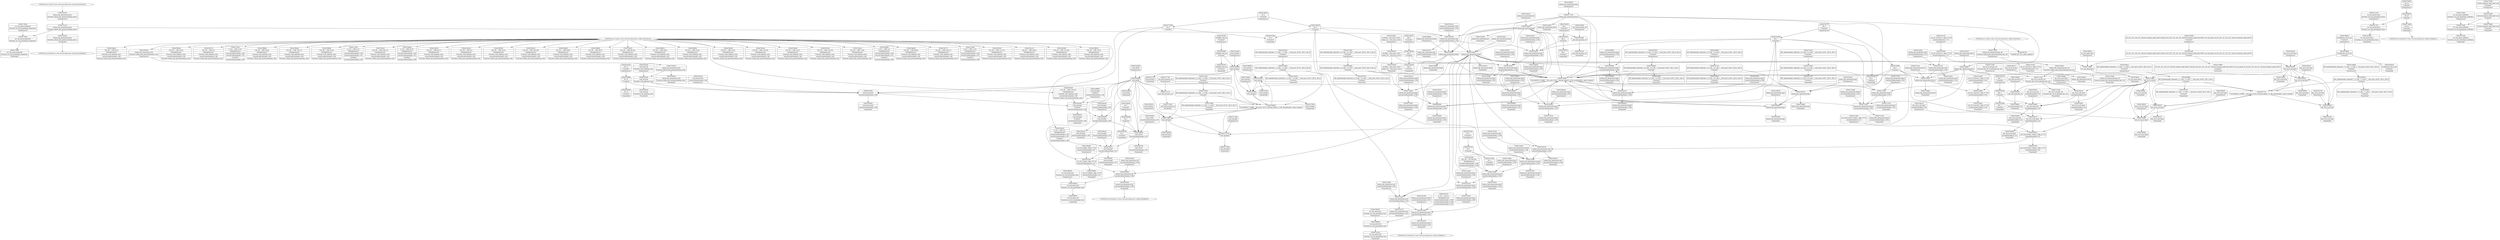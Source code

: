 digraph {
	CE0x478f5c0 [shape=record,shape=Mrecord,label="{CE0x478f5c0|key_ref_to_ptr:tmp1|*SummSource*}"]
	CE0x47847d0 [shape=record,shape=Mrecord,label="{CE0x47847d0|VOIDTB_TE:_CE2:_elem_0:default:}"]
	CE0x476af90 [shape=record,shape=Mrecord,label="{CE0x476af90|selinux_key_permission:tmp9|security/selinux/hooks.c,5786|*SummSource*}"]
	CE0x478ead0 [shape=record,shape=Mrecord,label="{CE0x478ead0|4:_i32,_:_CRE_20,24_|*MultipleSource*|security/selinux/hooks.c,196|security/selinux/hooks.c,197|*LoadInst*|security/selinux/hooks.c,196}"]
	CE0x47841e0 [shape=record,shape=Mrecord,label="{CE0x47841e0|key_ref_to_ptr:tmp5|include/linux/key.h,116|*SummSource*}"]
	CE0x4755f00 [shape=record,shape=Mrecord,label="{CE0x4755f00|selinux_key_permission:security|security/selinux/hooks.c,5789}"]
	CE0x478a2f0 [shape=record,shape=Mrecord,label="{CE0x478a2f0|128:_i8*,_:_CRE_64,72_|*MultipleSource*|Function::cred_sid&Arg::cred::|security/selinux/hooks.c,196|Function::selinux_key_permission&Arg::cred::}"]
	CE0x477b180 [shape=record,shape=Mrecord,label="{CE0x477b180|_ret_i32_%retval.0,_!dbg_!27728|security/selinux/avc.c,775|*SummSink*}"]
	CE0x479a150 [shape=record,shape=Mrecord,label="{CE0x479a150|selinux_key_permission:call1|security/selinux/hooks.c,5788}"]
	CE0x47688a0 [shape=record,shape=Mrecord,label="{CE0x47688a0|i64*_getelementptr_inbounds_(_6_x_i64_,_6_x_i64_*___llvm_gcov_ctr421,_i64_0,_i64_0)|*Constant*|*SummSource*}"]
	"CONST[source:0(mediator),value:2(dynamic)][purpose:{object}][SnkIdx:2]"
	"CONST[source:1(input),value:2(dynamic)][purpose:{operation}][SrcIdx:2]"
	CE0x4779ad0 [shape=record,shape=Mrecord,label="{CE0x4779ad0|avc_has_perm:auditdata|Function::avc_has_perm&Arg::auditdata::}"]
	CE0x475c7e0 [shape=record,shape=Mrecord,label="{CE0x475c7e0|selinux_key_permission:tmp3|security/selinux/hooks.c,5783}"]
	CE0x5c698e0 [shape=record,shape=Mrecord,label="{CE0x5c698e0|selinux_key_permission:tmp4|security/selinux/hooks.c,5783|*SummSink*}"]
	CE0x47a2730 [shape=record,shape=Mrecord,label="{CE0x47a2730|selinux_key_permission:call3|security/selinux/hooks.c,5791}"]
	CE0x475bea0 [shape=record,shape=Mrecord,label="{CE0x475bea0|selinux_key_permission:bb}"]
	CE0x47613a0 [shape=record,shape=Mrecord,label="{CE0x47613a0|i32_5|*Constant*|*SummSource*}"]
	CE0x47914d0 [shape=record,shape=Mrecord,label="{CE0x47914d0|i64_-2|*Constant*|*SummSink*}"]
	CE0x475b950 [shape=record,shape=Mrecord,label="{CE0x475b950|selinux_key_permission:tmp2|security/selinux/hooks.c,5783|*SummSink*}"]
	CE0x479f920 [shape=record,shape=Mrecord,label="{CE0x479f920|avc_has_perm:entry|*SummSource*}"]
	CE0x4780420 [shape=record,shape=Mrecord,label="{CE0x4780420|_ret_%struct.key*_%tmp5,_!dbg_!27715|include/linux/key.h,116}"]
	CE0x476a1d0 [shape=record,shape=Mrecord,label="{CE0x476a1d0|128:_i8*,_:_CRE_0,4_|*MultipleSource*|Function::cred_sid&Arg::cred::|security/selinux/hooks.c,196|Function::selinux_key_permission&Arg::cred::}"]
	CE0x47a3ba0 [shape=record,shape=Mrecord,label="{CE0x47a3ba0|_ret_i32_%retval.0,_!dbg_!27729|security/selinux/hooks.c,5792|*SummSink*}"]
	CE0x475c370 [shape=record,shape=Mrecord,label="{CE0x475c370|cred_sid:entry|*SummSink*}"]
	CE0x477c340 [shape=record,shape=Mrecord,label="{CE0x477c340|key_ref_to_ptr:key_ref|Function::key_ref_to_ptr&Arg::key_ref::}"]
	CE0x47a2410 [shape=record,shape=Mrecord,label="{CE0x47a2410|0:_i32,_:_CR_0,4_|*MultipleSource*|security/selinux/hooks.c,5789|security/selinux/hooks.c,5789|security/selinux/hooks.c,5791}"]
	CE0x4769f80 [shape=record,shape=Mrecord,label="{CE0x4769f80|i32_22|*Constant*}"]
	CE0x4788ca0 [shape=record,shape=Mrecord,label="{CE0x4788ca0|avc_has_perm:ssid|Function::avc_has_perm&Arg::ssid::}"]
	CE0x4789580 [shape=record,shape=Mrecord,label="{CE0x4789580|128:_i8*,_:_CRE_28,32_|*MultipleSource*|Function::cred_sid&Arg::cred::|security/selinux/hooks.c,196|Function::selinux_key_permission&Arg::cred::}"]
	CE0x475ba00 [shape=record,shape=Mrecord,label="{CE0x475ba00|i64_0|*Constant*|*SummSink*}"]
	CE0x47695a0 [shape=record,shape=Mrecord,label="{CE0x47695a0|key_ref_to_ptr:entry|*SummSource*}"]
	CE0x4756f70 [shape=record,shape=Mrecord,label="{CE0x4756f70|i64_2|*Constant*|*SummSink*}"]
	CE0x478cb10 [shape=record,shape=Mrecord,label="{CE0x478cb10|128:_i8*,_:_CRE_160,168_|*MultipleSource*|Function::cred_sid&Arg::cred::|security/selinux/hooks.c,196|Function::selinux_key_permission&Arg::cred::}"]
	CE0x47a4890 [shape=record,shape=Mrecord,label="{CE0x47a4890|i64*_getelementptr_inbounds_(_2_x_i64_,_2_x_i64_*___llvm_gcov_ctr422,_i64_0,_i64_0)|*Constant*|*SummSource*}"]
	CE0x4772820 [shape=record,shape=Mrecord,label="{CE0x4772820|selinux_key_permission:tmp14|security/selinux/hooks.c,5792}"]
	CE0x47a4360 [shape=record,shape=Mrecord,label="{CE0x47a4360|cred_sid:bb|*SummSource*}"]
	CE0x47610b0 [shape=record,shape=Mrecord,label="{CE0x47610b0|i64_1|*Constant*|*SummSink*}"]
	CE0x478a860 [shape=record,shape=Mrecord,label="{CE0x478a860|128:_i8*,_:_CRE_88,89_|*MultipleSource*|Function::cred_sid&Arg::cred::|security/selinux/hooks.c,196|Function::selinux_key_permission&Arg::cred::}"]
	CE0x4791350 [shape=record,shape=Mrecord,label="{CE0x4791350|i64_-2|*Constant*|*SummSource*}"]
	CE0x47671f0 [shape=record,shape=Mrecord,label="{CE0x47671f0|i64*_getelementptr_inbounds_(_6_x_i64_,_6_x_i64_*___llvm_gcov_ctr421,_i64_0,_i64_0)|*Constant*}"]
	CE0x4789d80 [shape=record,shape=Mrecord,label="{CE0x4789d80|128:_i8*,_:_CRE_48,52_|*MultipleSource*|Function::cred_sid&Arg::cred::|security/selinux/hooks.c,196|Function::selinux_key_permission&Arg::cred::}"]
	CE0x4783450 [shape=record,shape=Mrecord,label="{CE0x4783450|selinux_key_permission:call|security/selinux/hooks.c,5786|*SummSink*}"]
	CE0x4791710 [shape=record,shape=Mrecord,label="{CE0x4791710|COLLAPSED:_GCMRE___llvm_gcov_ctr422_internal_global_2_x_i64_zeroinitializer:_elem_0:default:}"]
	"CONST[source:0(mediator),value:0(static)][purpose:{operation}][SnkIdx:3]"
	CE0x4783c80 [shape=record,shape=Mrecord,label="{CE0x4783c80|key_ref_to_ptr:and|include/linux/key.h,116|*SummSink*}"]
	CE0x475b270 [shape=record,shape=Mrecord,label="{CE0x475b270|selinux_key_permission:if.end|*SummSink*}"]
	CE0x475e350 [shape=record,shape=Mrecord,label="{CE0x475e350|i64_2|*Constant*|*SummSource*}"]
	CE0x4763940 [shape=record,shape=Mrecord,label="{CE0x4763940|selinux_key_permission:call|security/selinux/hooks.c,5786}"]
	CE0x4790130 [shape=record,shape=Mrecord,label="{CE0x4790130|key_ref_to_ptr:tmp2|*SummSink*}"]
	"CONST[source:0(mediator),value:2(dynamic)][purpose:{object}][SnkIdx:1]"
	CE0x4790620 [shape=record,shape=Mrecord,label="{CE0x4790620|key_ref_to_ptr:tmp3|*SummSource*}"]
	CE0x476a9d0 [shape=record,shape=Mrecord,label="{CE0x476a9d0|cred_sid:tmp5|security/selinux/hooks.c,196}"]
	CE0x5e10e00 [shape=record,shape=Mrecord,label="{CE0x5e10e00|selinux_key_permission:tmp7|security/selinux/hooks.c,5784|*SummSink*}"]
	CE0x475d010 [shape=record,shape=Mrecord,label="{CE0x475d010|i32_0|*Constant*|*SummSource*}"]
	CE0x475c6a0 [shape=record,shape=Mrecord,label="{CE0x475c6a0|GLOBAL:__llvm_gcov_ctr421|Global_var:__llvm_gcov_ctr421|*SummSource*}"]
	CE0x4760020 [shape=record,shape=Mrecord,label="{CE0x4760020|cred_sid:tmp2|*SummSource*}"]
	CE0x478aa30 [shape=record,shape=Mrecord,label="{CE0x478aa30|128:_i8*,_:_CRE_96,104_|*MultipleSource*|Function::cred_sid&Arg::cred::|security/selinux/hooks.c,196|Function::selinux_key_permission&Arg::cred::}"]
	CE0x475eb30 [shape=record,shape=Mrecord,label="{CE0x475eb30|key_ref_to_ptr:entry|*SummSink*}"]
	CE0x4788ed0 [shape=record,shape=Mrecord,label="{CE0x4788ed0|avc_has_perm:ssid|Function::avc_has_perm&Arg::ssid::|*SummSource*}"]
	CE0x476edc0 [shape=record,shape=Mrecord,label="{CE0x476edc0|selinux_key_permission:tmp5|security/selinux/hooks.c,5783|*SummSource*}"]
	CE0x4777150 [shape=record,shape=Mrecord,label="{CE0x4777150|selinux_key_permission:entry}"]
	CE0x476a240 [shape=record,shape=Mrecord,label="{CE0x476a240|cred_sid:security|security/selinux/hooks.c,196}"]
	CE0x4789810 [shape=record,shape=Mrecord,label="{CE0x4789810|128:_i8*,_:_CRE_36,40_|*MultipleSource*|Function::cred_sid&Arg::cred::|security/selinux/hooks.c,196|Function::selinux_key_permission&Arg::cred::}"]
	CE0x4779160 [shape=record,shape=Mrecord,label="{CE0x4779160|avc_has_perm:requested|Function::avc_has_perm&Arg::requested::}"]
	CE0x47a39d0 [shape=record,shape=Mrecord,label="{CE0x47a39d0|_ret_i32_%retval.0,_!dbg_!27729|security/selinux/hooks.c,5792}"]
	CE0x4780660 [shape=record,shape=Mrecord,label="{CE0x4780660|selinux_key_permission:tmp9|security/selinux/hooks.c,5786}"]
	CE0x4789f50 [shape=record,shape=Mrecord,label="{CE0x4789f50|128:_i8*,_:_CRE_52,56_|*MultipleSource*|Function::cred_sid&Arg::cred::|security/selinux/hooks.c,196|Function::selinux_key_permission&Arg::cred::}"]
	CE0x477b9b0 [shape=record,shape=Mrecord,label="{CE0x477b9b0|selinux_key_permission:retval.0|*SummSink*}"]
	CE0x63ac070 [shape=record,shape=Mrecord,label="{CE0x63ac070|selinux_key_permission:tmp8|security/selinux/hooks.c,5786}"]
	CE0x478c3d0 [shape=record,shape=Mrecord,label="{CE0x478c3d0|128:_i8*,_:_CRE_128,136_|*MultipleSource*|Function::cred_sid&Arg::cred::|security/selinux/hooks.c,196|Function::selinux_key_permission&Arg::cred::}"]
	CE0x47907d0 [shape=record,shape=Mrecord,label="{CE0x47907d0|_call_void_mcount()_#3}"]
	CE0x47a3770 [shape=record,shape=Mrecord,label="{CE0x47a3770|i64*_getelementptr_inbounds_(_6_x_i64_,_6_x_i64_*___llvm_gcov_ctr421,_i64_0,_i64_5)|*Constant*|*SummSink*}"]
	CE0x4783350 [shape=record,shape=Mrecord,label="{CE0x4783350|cred_sid:tmp}"]
	CE0x478f550 [shape=record,shape=Mrecord,label="{CE0x478f550|key_ref_to_ptr:tmp1}"]
	CE0x476b090 [shape=record,shape=Mrecord,label="{CE0x476b090|selinux_key_permission:tmp9|security/selinux/hooks.c,5786|*SummSink*}"]
	CE0x478ceb0 [shape=record,shape=Mrecord,label="{CE0x478ceb0|cred_sid:tmp4|*LoadInst*|security/selinux/hooks.c,196}"]
	CE0x475b5e0 [shape=record,shape=Mrecord,label="{CE0x475b5e0|selinux_key_permission:perm|Function::selinux_key_permission&Arg::perm::|*SummSink*}"]
	CE0x475ffb0 [shape=record,shape=Mrecord,label="{CE0x475ffb0|cred_sid:tmp2}"]
	CE0x476a400 [shape=record,shape=Mrecord,label="{CE0x476a400|cred_sid:security|security/selinux/hooks.c,196|*SummSink*}"]
	CE0x4760ea0 [shape=record,shape=Mrecord,label="{CE0x4760ea0|selinux_key_permission:tmp1}"]
	CE0x47722e0 [shape=record,shape=Mrecord,label="{CE0x47722e0|selinux_key_permission:tmp13|security/selinux/hooks.c,5792}"]
	CE0x4783f20 [shape=record,shape=Mrecord,label="{CE0x4783f20|key_ref_to_ptr:and|include/linux/key.h,116|*SummSource*}"]
	CE0x476ad00 [shape=record,shape=Mrecord,label="{CE0x476ad00|128:_i8*,_:_CRE_16,20_|*MultipleSource*|Function::cred_sid&Arg::cred::|security/selinux/hooks.c,196|Function::selinux_key_permission&Arg::cred::}"]
	CE0x478ec70 [shape=record,shape=Mrecord,label="{CE0x478ec70|cred_sid:tmp6|security/selinux/hooks.c,197}"]
	CE0x477d9f0 [shape=record,shape=Mrecord,label="{CE0x477d9f0|selinux_key_permission:key_ref|Function::selinux_key_permission&Arg::key_ref::|*SummSource*}"]
	CE0x66d59e0 [shape=record,shape=Mrecord,label="{CE0x66d59e0|selinux_key_permission:tmp7|security/selinux/hooks.c,5784}"]
	CE0x4764cc0 [shape=record,shape=Mrecord,label="{CE0x4764cc0|selinux_key_permission:tmp2|security/selinux/hooks.c,5783|*SummSource*}"]
	CE0x4760710 [shape=record,shape=Mrecord,label="{CE0x4760710|i64*_getelementptr_inbounds_(_6_x_i64_,_6_x_i64_*___llvm_gcov_ctr421,_i64_0,_i64_3)|*Constant*|*SummSink*}"]
	CE0x4796bc0 [shape=record,shape=Mrecord,label="{CE0x4796bc0|cred_sid:cred|Function::cred_sid&Arg::cred::|*SummSink*}"]
	CE0x47a44e0 [shape=record,shape=Mrecord,label="{CE0x47a44e0|cred_sid:bb|*SummSink*}"]
	CE0x4798ef0 [shape=record,shape=Mrecord,label="{CE0x4798ef0|_ret_i32_%tmp6,_!dbg_!27716|security/selinux/hooks.c,197|*SummSource*}"]
	CE0x4789030 [shape=record,shape=Mrecord,label="{CE0x4789030|avc_has_perm:tsid|Function::avc_has_perm&Arg::tsid::}"]
	CE0x475d7a0 [shape=record,shape=Mrecord,label="{CE0x475d7a0|selinux_key_permission:return|*SummSource*}"]
	CE0x478efb0 [shape=record,shape=Mrecord,label="{CE0x478efb0|cred_sid:tmp6|security/selinux/hooks.c,197|*SummSink*}"]
	CE0x478c5a0 [shape=record,shape=Mrecord,label="{CE0x478c5a0|128:_i8*,_:_CRE_136,144_|*MultipleSource*|Function::cred_sid&Arg::cred::|security/selinux/hooks.c,196|Function::selinux_key_permission&Arg::cred::}"]
	CE0x4769be0 [shape=record,shape=Mrecord,label="{CE0x4769be0|selinux_key_permission:if.then|*SummSource*}"]
	CE0x4791780 [shape=record,shape=Mrecord,label="{CE0x4791780|key_ref_to_ptr:tmp|*SummSource*}"]
	CE0x4770610 [shape=record,shape=Mrecord,label="{CE0x4770610|i64*_getelementptr_inbounds_(_2_x_i64_,_2_x_i64_*___llvm_gcov_ctr131,_i64_0,_i64_1)|*Constant*}"]
	CE0x5b363a0 [shape=record,shape=Mrecord,label="{CE0x5b363a0|selinux_key_permission:tmp8|security/selinux/hooks.c,5786|*SummSink*}"]
	CE0x4769dc0 [shape=record,shape=Mrecord,label="{CE0x4769dc0|selinux_key_permission:tmp4|security/selinux/hooks.c,5783}"]
	CE0x47a2590 [shape=record,shape=Mrecord,label="{CE0x47a2590|selinux_key_permission:tmp12|security/selinux/hooks.c,5791|*SummSource*}"]
	CE0x4797dc0 [shape=record,shape=Mrecord,label="{CE0x4797dc0|_ret_i32_%tmp6,_!dbg_!27716|security/selinux/hooks.c,197}"]
	CE0x477b7a0 [shape=record,shape=Mrecord,label="{CE0x477b7a0|selinux_key_permission:retval.0|*SummSource*}"]
	CE0x478d080 [shape=record,shape=Mrecord,label="{CE0x478d080|cred_sid:tmp4|*LoadInst*|security/selinux/hooks.c,196|*SummSource*}"]
	CE0x4756930 [shape=record,shape=Mrecord,label="{CE0x4756930|selinux_key_permission:tmp1|*SummSource*}"]
	CE0x478f280 [shape=record,shape=Mrecord,label="{CE0x478f280|key_ref_to_ptr:bb|*SummSink*}"]
	CE0x475b1c0 [shape=record,shape=Mrecord,label="{CE0x475b1c0|selinux_key_permission:cmp|security/selinux/hooks.c,5783|*SummSource*}"]
	CE0x476a330 [shape=record,shape=Mrecord,label="{CE0x476a330|cred_sid:security|security/selinux/hooks.c,196|*SummSource*}"]
	CE0x476ae60 [shape=record,shape=Mrecord,label="{CE0x476ae60|128:_i8*,_:_CRE_20,24_|*MultipleSource*|Function::cred_sid&Arg::cred::|security/selinux/hooks.c,196|Function::selinux_key_permission&Arg::cred::}"]
	CE0x477e830 [shape=record,shape=Mrecord,label="{CE0x477e830|i16_43|*Constant*|*SummSource*}"]
	CE0x4795950 [shape=record,shape=Mrecord,label="{CE0x4795950|selinux_key_permission:cred|Function::selinux_key_permission&Arg::cred::|*SummSource*}"]
	CE0x47565c0 [shape=record,shape=Mrecord,label="{CE0x47565c0|selinux_key_permission:if.end|*SummSource*}"]
	CE0x4765b10 [shape=record,shape=Mrecord,label="{CE0x4765b10|selinux_key_permission:tmp6|security/selinux/hooks.c,5784|*SummSource*}"]
	CE0x4755f70 [shape=record,shape=Mrecord,label="{CE0x4755f70|selinux_key_permission:security|security/selinux/hooks.c,5789|*SummSink*}"]
	CE0x47a1e50 [shape=record,shape=Mrecord,label="{CE0x47a1e50|selinux_key_permission:sid2|security/selinux/hooks.c,5791}"]
	CE0x47793b0 [shape=record,shape=Mrecord,label="{CE0x47793b0|avc_has_perm:requested|Function::avc_has_perm&Arg::requested::|*SummSink*}"]
	CE0x47611e0 [shape=record,shape=Mrecord,label="{CE0x47611e0|i32_5|*Constant*}"]
	CE0x4771900 [shape=record,shape=Mrecord,label="{CE0x4771900|i32_0|*Constant*}"]
	CE0x475f460 [shape=record,shape=Mrecord,label="{CE0x475f460|cred_sid:tmp1}"]
	CE0x475d0c0 [shape=record,shape=Mrecord,label="{CE0x475d0c0|selinux_key_permission:return|*SummSink*}"]
	CE0x47639b0 [shape=record,shape=Mrecord,label="{CE0x47639b0|GLOBAL:cred_sid|*Constant*}"]
	CE0x47723c0 [shape=record,shape=Mrecord,label="{CE0x47723c0|selinux_key_permission:tmp13|security/selinux/hooks.c,5792|*SummSink*}"]
	CE0x4791030 [shape=record,shape=Mrecord,label="{CE0x4791030|i64_-2|*Constant*}"]
	CE0x4771840 [shape=record,shape=Mrecord,label="{CE0x4771840|_call_void_mcount()_#3|*SummSink*}"]
	CE0x47916a0 [shape=record,shape=Mrecord,label="{CE0x47916a0|key_ref_to_ptr:tmp}"]
	CE0x47561d0 [shape=record,shape=Mrecord,label="{CE0x47561d0|selinux_key_permission:cmp|security/selinux/hooks.c,5783}"]
	CE0x478c200 [shape=record,shape=Mrecord,label="{CE0x478c200|128:_i8*,_:_CRE_120,128_|*MultipleSource*|Function::cred_sid&Arg::cred::|security/selinux/hooks.c,196|Function::selinux_key_permission&Arg::cred::}"]
	CE0x4778b60 [shape=record,shape=Mrecord,label="{CE0x4778b60|selinux_key_permission:tmp10|security/selinux/hooks.c,5789|*SummSource*}"]
	CE0x4794740 [shape=record,shape=Mrecord,label="{CE0x4794740|GLOBAL:cred_sid|*Constant*|*SummSink*}"]
	CE0x47a17d0 [shape=record,shape=Mrecord,label="{CE0x47a17d0|avc_has_perm:tclass|Function::avc_has_perm&Arg::tclass::|*SummSource*}"]
	CE0x475ddd0 [shape=record,shape=Mrecord,label="{CE0x475ddd0|selinux_key_permission:return}"]
	CE0x478a4c0 [shape=record,shape=Mrecord,label="{CE0x478a4c0|128:_i8*,_:_CRE_72,80_|*MultipleSource*|Function::cred_sid&Arg::cred::|security/selinux/hooks.c,196|Function::selinux_key_permission&Arg::cred::}"]
	CE0x478fcc0 [shape=record,shape=Mrecord,label="{CE0x478fcc0|i64*_getelementptr_inbounds_(_2_x_i64_,_2_x_i64_*___llvm_gcov_ctr422,_i64_0,_i64_1)|*Constant*|*SummSink*}"]
	CE0x4772350 [shape=record,shape=Mrecord,label="{CE0x4772350|selinux_key_permission:tmp13|security/selinux/hooks.c,5792|*SummSource*}"]
	CE0x4756d60 [shape=record,shape=Mrecord,label="{CE0x4756d60|selinux_key_permission:tmp|*SummSink*}"]
	CE0x4790e80 [shape=record,shape=Mrecord,label="{CE0x4790e80|key_ref_to_ptr:tmp4|include/linux/key.h,116|*SummSource*}"]
	CE0x4763bc0 [shape=record,shape=Mrecord,label="{CE0x4763bc0|i64*_getelementptr_inbounds_(_6_x_i64_,_6_x_i64_*___llvm_gcov_ctr421,_i64_0,_i64_0)|*Constant*|*SummSink*}"]
	CE0x47a1f80 [shape=record,shape=Mrecord,label="{CE0x47a1f80|selinux_key_permission:sid2|security/selinux/hooks.c,5791|*SummSource*}"]
	CE0x47a2c90 [shape=record,shape=Mrecord,label="{CE0x47a2c90|selinux_key_permission:call3|security/selinux/hooks.c,5791|*SummSource*}"]
	CE0x4769e30 [shape=record,shape=Mrecord,label="{CE0x4769e30|selinux_key_permission:tmp4|security/selinux/hooks.c,5783|*SummSource*}"]
	CE0x475d850 [shape=record,shape=Mrecord,label="{CE0x475d850|_call_void_mcount()_#3}"]
	CE0x4783940 [shape=record,shape=Mrecord,label="{CE0x4783940|200:_i8*,_:_CR_200,208_|*MultipleSource*|security/selinux/hooks.c,5788|security/selinux/hooks.c,5789}"]
	CE0x47906c0 [shape=record,shape=Mrecord,label="{CE0x47906c0|key_ref_to_ptr:tmp3|*SummSink*}"]
	CE0x478b040 [shape=record,shape=Mrecord,label="{CE0x478b040|COLLAPSED:_GCMRE___llvm_gcov_ctr131_internal_global_2_x_i64_zeroinitializer:_elem_0:default:}"]
	CE0x475c9e0 [shape=record,shape=Mrecord,label="{CE0x475c9e0|selinux_key_permission:if.end}"]
	CE0x4778d60 [shape=record,shape=Mrecord,label="{CE0x4778d60|i32_(i32,_i32,_i16,_i32,_%struct.common_audit_data*)*_bitcast_(i32_(i32,_i32,_i16,_i32,_%struct.common_audit_data.495*)*_avc_has_perm_to_i32_(i32,_i32,_i16,_i32,_%struct.common_audit_data*)*)|*Constant*|*SummSink*}"]
	CE0x478d9b0 [shape=record,shape=Mrecord,label="{CE0x478d9b0|4:_i32,_:_CRE_0,4_|*MultipleSource*|security/selinux/hooks.c,196|security/selinux/hooks.c,197|*LoadInst*|security/selinux/hooks.c,196}"]
	CE0x4799050 [shape=record,shape=Mrecord,label="{CE0x4799050|_ret_i32_%tmp6,_!dbg_!27716|security/selinux/hooks.c,197|*SummSink*}"]
	CE0x478ee10 [shape=record,shape=Mrecord,label="{CE0x478ee10|cred_sid:tmp6|security/selinux/hooks.c,197|*SummSource*}"]
	CE0x47a2480 [shape=record,shape=Mrecord,label="{CE0x47a2480|selinux_key_permission:tmp12|security/selinux/hooks.c,5791}"]
	CE0x476bb10 [shape=record,shape=Mrecord,label="{CE0x476bb10|GLOBAL:__llvm_gcov_ctr421|Global_var:__llvm_gcov_ctr421}"]
	CE0x475fae0 [shape=record,shape=Mrecord,label="{CE0x475fae0|i64*_getelementptr_inbounds_(_2_x_i64_,_2_x_i64_*___llvm_gcov_ctr131,_i64_0,_i64_1)|*Constant*|*SummSource*}"]
	CE0x478a690 [shape=record,shape=Mrecord,label="{CE0x478a690|128:_i8*,_:_CRE_80,88_|*MultipleSource*|Function::cred_sid&Arg::cred::|security/selinux/hooks.c,196|Function::selinux_key_permission&Arg::cred::}"]
	CE0x4790f20 [shape=record,shape=Mrecord,label="{CE0x4790f20|key_ref_to_ptr:tmp4|include/linux/key.h,116|*SummSink*}"]
	CE0x47a40d0 [shape=record,shape=Mrecord,label="{CE0x47a40d0|cred_sid:bb}"]
	CE0x478ddc0 [shape=record,shape=Mrecord,label="{CE0x478ddc0|cred_sid:sid|security/selinux/hooks.c,197}"]
	CE0x4790050 [shape=record,shape=Mrecord,label="{CE0x4790050|key_ref_to_ptr:tmp2}"]
	CE0x47a1a80 [shape=record,shape=Mrecord,label="{CE0x47a1a80|selinux_key_permission:tmp11|security/selinux/hooks.c,5789|*SummSource*}"]
	CE0x4788f70 [shape=record,shape=Mrecord,label="{CE0x4788f70|avc_has_perm:ssid|Function::avc_has_perm&Arg::ssid::|*SummSink*}"]
	CE0x478da20 [shape=record,shape=Mrecord,label="{CE0x478da20|4:_i32,_:_CRE_4,8_|*MultipleSource*|security/selinux/hooks.c,196|security/selinux/hooks.c,197|*LoadInst*|security/selinux/hooks.c,196}"]
	CE0x47567d0 [shape=record,shape=Mrecord,label="{CE0x47567d0|selinux_key_permission:cred|Function::selinux_key_permission&Arg::cred::}"]
	CE0x478c770 [shape=record,shape=Mrecord,label="{CE0x478c770|128:_i8*,_:_CRE_144,152_|*MultipleSource*|Function::cred_sid&Arg::cred::|security/selinux/hooks.c,196|Function::selinux_key_permission&Arg::cred::}"]
	CE0x475ebc0 [shape=record,shape=Mrecord,label="{CE0x475ebc0|selinux_key_permission:key_ref|Function::selinux_key_permission&Arg::key_ref::}"]
	CE0x475d4e0 [shape=record,shape=Mrecord,label="{CE0x475d4e0|cred_sid:entry|*SummSource*}"]
	CE0x47959c0 [shape=record,shape=Mrecord,label="{CE0x47959c0|selinux_key_permission:cred|Function::selinux_key_permission&Arg::cred::|*SummSink*}"]
	CE0x475a820 [shape=record,shape=Mrecord,label="{CE0x475a820|i64_1|*Constant*}"]
	CE0x47891f0 [shape=record,shape=Mrecord,label="{CE0x47891f0|i16_43|*Constant*}"]
	CE0x479fc00 [shape=record,shape=Mrecord,label="{CE0x479fc00|avc_has_perm:entry|*SummSink*}"]
	CE0x475b530 [shape=record,shape=Mrecord,label="{CE0x475b530|selinux_key_permission:tmp2|security/selinux/hooks.c,5783}"]
	CE0x4771440 [shape=record,shape=Mrecord,label="{CE0x4771440|cred_sid:tmp3|*SummSource*}"]
	CE0x4775b70 [shape=record,shape=Mrecord,label="{CE0x4775b70|selinux_key_permission:tmp5|security/selinux/hooks.c,5783|*SummSink*}"]
	CE0x47a1540 [shape=record,shape=Mrecord,label="{CE0x47a1540|avc_has_perm:tsid|Function::avc_has_perm&Arg::tsid::|*SummSink*}"]
	CE0x4756450 [shape=record,shape=Mrecord,label="{CE0x4756450|selinux_key_permission:tmp3|security/selinux/hooks.c,5783|*SummSource*}"]
	CE0x4767f30 [shape=record,shape=Mrecord,label="{CE0x4767f30|_ret_%struct.key*_%tmp5,_!dbg_!27715|include/linux/key.h,116|*SummSink*}"]
	CE0x47762b0 [shape=record,shape=Mrecord,label="{CE0x47762b0|selinux_key_permission:tmp6|security/selinux/hooks.c,5784}"]
	CE0x477da60 [shape=record,shape=Mrecord,label="{CE0x477da60|selinux_key_permission:key_ref|Function::selinux_key_permission&Arg::key_ref::|*SummSink*}"]
	CE0x47563e0 [shape=record,shape=Mrecord,label="{CE0x47563e0|GLOBAL:__llvm_gcov_ctr421|Global_var:__llvm_gcov_ctr421|*SummSink*}"]
	CE0x47a2ef0 [shape=record,shape=Mrecord,label="{CE0x47a2ef0|i32_(i32,_i32,_i16,_i32,_%struct.common_audit_data*)*_bitcast_(i32_(i32,_i32,_i16,_i32,_%struct.common_audit_data.495*)*_avc_has_perm_to_i32_(i32,_i32,_i16,_i32,_%struct.common_audit_data*)*)|*Constant*}"]
	CE0x477e960 [shape=record,shape=Mrecord,label="{CE0x477e960|i16_43|*Constant*|*SummSink*}"]
	CE0x475b7f0 [shape=record,shape=Mrecord,label="{CE0x475b7f0|selinux_key_permission:perm|Function::selinux_key_permission&Arg::perm::|*SummSource*}"]
	CE0x475b740 [shape=record,shape=Mrecord,label="{CE0x475b740|selinux_key_permission:bb|*SummSource*}"]
	CE0x4767360 [shape=record,shape=Mrecord,label="{CE0x4767360|i64*_getelementptr_inbounds_(_6_x_i64_,_6_x_i64_*___llvm_gcov_ctr421,_i64_0,_i64_3)|*Constant*|*SummSource*}"]
	CE0x479b450 [shape=record,shape=Mrecord,label="{CE0x479b450|GLOBAL:key_ref_to_ptr|*Constant*|*SummSource*}"]
	CE0x477b360 [shape=record,shape=Mrecord,label="{CE0x477b360|i64*_getelementptr_inbounds_(_6_x_i64_,_6_x_i64_*___llvm_gcov_ctr421,_i64_0,_i64_5)|*Constant*}"]
	CE0x4779240 [shape=record,shape=Mrecord,label="{CE0x4779240|avc_has_perm:requested|Function::avc_has_perm&Arg::requested::|*SummSource*}"]
	CE0x475f3f0 [shape=record,shape=Mrecord,label="{CE0x475f3f0|i64_1|*Constant*}"]
	CE0x476a160 [shape=record,shape=Mrecord,label="{CE0x476a160|i32_22|*Constant*|*SummSource*}"]
	CE0x475f2c0 [shape=record,shape=Mrecord,label="{CE0x475f2c0|cred_sid:tmp|*SummSink*}"]
	CE0x4778ee0 [shape=record,shape=Mrecord,label="{CE0x4778ee0|avc_has_perm:entry}"]
	CE0x47a2170 [shape=record,shape=Mrecord,label="{CE0x47a2170|selinux_key_permission:sid2|security/selinux/hooks.c,5791|*SummSink*}"]
	CE0x477af40 [shape=record,shape=Mrecord,label="{CE0x477af40|avc_has_perm:auditdata|Function::avc_has_perm&Arg::auditdata::|*SummSource*}"]
	CE0x478e260 [shape=record,shape=Mrecord,label="{CE0x478e260|cred_sid:tmp5|security/selinux/hooks.c,196|*SummSource*}"]
	CE0x4789180 [shape=record,shape=Mrecord,label="{CE0x4789180|avc_has_perm:tsid|Function::avc_has_perm&Arg::tsid::|*SummSource*}"]
	CE0x47a3d60 [shape=record,shape=Mrecord,label="{CE0x47a3d60|i64*_getelementptr_inbounds_(_2_x_i64_,_2_x_i64_*___llvm_gcov_ctr131,_i64_0,_i64_0)|*Constant*}"]
	CE0x4791ae0 [shape=record,shape=Mrecord,label="{CE0x4791ae0|key_ref_to_ptr:tmp|*SummSink*}"]
	CE0x63ac000 [shape=record,shape=Mrecord,label="{CE0x63ac000|selinux_key_permission:tmp8|security/selinux/hooks.c,5786|*SummSource*}"]
	CE0x4783e80 [shape=record,shape=Mrecord,label="{CE0x4783e80|key_ref_to_ptr:and|include/linux/key.h,116}"]
	CE0x475e400 [shape=record,shape=Mrecord,label="{CE0x475e400|selinux_key_permission:bb|*SummSink*}"]
	CE0x476af20 [shape=record,shape=Mrecord,label="{CE0x476af20|i64_2|*Constant*}"]
	CE0x4790a60 [shape=record,shape=Mrecord,label="{CE0x4790a60|_call_void_mcount()_#3|*SummSource*}"]
	"CONST[source:0(mediator),value:2(dynamic)][purpose:{subject}][SnkIdx:0]"
	CE0x4772a50 [shape=record,shape=Mrecord,label="{CE0x4772a50|selinux_key_permission:tmp14|security/selinux/hooks.c,5792|*SummSink*}"]
	CE0x477ee90 [shape=record,shape=Mrecord,label="{CE0x477ee90|4:_i32,_:_CRE_12,16_|*MultipleSource*|security/selinux/hooks.c,196|security/selinux/hooks.c,197|*LoadInst*|security/selinux/hooks.c,196}"]
	CE0x476eed0 [shape=record,shape=Mrecord,label="{CE0x476eed0|i64*_getelementptr_inbounds_(_6_x_i64_,_6_x_i64_*___llvm_gcov_ctr421,_i64_0,_i64_3)|*Constant*}"]
	CE0x4764b30 [shape=record,shape=Mrecord,label="{CE0x4764b30|GLOBAL:key_ref_to_ptr|*Constant*|*SummSink*}"]
	CE0x47712c0 [shape=record,shape=Mrecord,label="{CE0x47712c0|cred_sid:tmp3}"]
	CE0x4795a30 [shape=record,shape=Mrecord,label="{CE0x4795a30|cred_sid:cred|Function::cred_sid&Arg::cred::}"]
	"CONST[source:1(input),value:2(dynamic)][purpose:{subject}][SrcIdx:3]"
	CE0x4794890 [shape=record,shape=Mrecord,label="{CE0x4794890|cred_sid:entry}"]
	CE0x4790c10 [shape=record,shape=Mrecord,label="{CE0x4790c10|key_ref_to_ptr:tmp4|include/linux/key.h,116}"]
	CE0x475e090 [shape=record,shape=Mrecord,label="{CE0x475e090|COLLAPSED:_GCMRE___llvm_gcov_ctr421_internal_global_6_x_i64_zeroinitializer:_elem_0:default:}"]
	CE0x475b0b0 [shape=record,shape=Mrecord,label="{CE0x475b0b0|selinux_key_permission:tmp5|security/selinux/hooks.c,5783}"]
	CE0x4761000 [shape=record,shape=Mrecord,label="{CE0x4761000|i32_0|*Constant*|*SummSink*}"]
	CE0x475fbf0 [shape=record,shape=Mrecord,label="{CE0x475fbf0|i64*_getelementptr_inbounds_(_2_x_i64_,_2_x_i64_*___llvm_gcov_ctr131,_i64_0,_i64_1)|*Constant*|*SummSink*}"]
	CE0x4784170 [shape=record,shape=Mrecord,label="{CE0x4784170|key_ref_to_ptr:tmp5|include/linux/key.h,116}"]
	CE0x478c030 [shape=record,shape=Mrecord,label="{CE0x478c030|128:_i8*,_:_CRE_112,120_|*MultipleSource*|Function::cred_sid&Arg::cred::|security/selinux/hooks.c,196|Function::selinux_key_permission&Arg::cred::}"]
	CE0x478a120 [shape=record,shape=Mrecord,label="{CE0x478a120|128:_i8*,_:_CRE_56,64_|*MultipleSource*|Function::cred_sid&Arg::cred::|security/selinux/hooks.c,196|Function::selinux_key_permission&Arg::cred::}"]
	CE0x4778a90 [shape=record,shape=Mrecord,label="{CE0x4778a90|selinux_key_permission:tmp10|security/selinux/hooks.c,5789}"]
	CE0x475e1f0 [shape=record,shape=Mrecord,label="{CE0x475e1f0|selinux_key_permission:cmp|security/selinux/hooks.c,5783|*SummSink*}"]
	CE0x475f4d0 [shape=record,shape=Mrecord,label="{CE0x475f4d0|cred_sid:tmp1|*SummSource*}"]
	CE0x475b320 [shape=record,shape=Mrecord,label="{CE0x475b320|selinux_key_permission:tmp|*SummSource*}"]
	CE0x478c940 [shape=record,shape=Mrecord,label="{CE0x478c940|128:_i8*,_:_CRE_152,160_|*MultipleSource*|Function::cred_sid&Arg::cred::|security/selinux/hooks.c,196|Function::selinux_key_permission&Arg::cred::}"]
	CE0x47a2dc0 [shape=record,shape=Mrecord,label="{CE0x47a2dc0|selinux_key_permission:call3|security/selinux/hooks.c,5791|*SummSink*}"]
	CE0x4778dd0 [shape=record,shape=Mrecord,label="{CE0x4778dd0|i32_(i32,_i32,_i16,_i32,_%struct.common_audit_data*)*_bitcast_(i32_(i32,_i32,_i16,_i32,_%struct.common_audit_data.495*)*_avc_has_perm_to_i32_(i32,_i32,_i16,_i32,_%struct.common_audit_data*)*)|*Constant*|*SummSource*}"]
	CE0x4790b00 [shape=record,shape=Mrecord,label="{CE0x4790b00|_call_void_mcount()_#3|*SummSink*}"]
	CE0x4765d70 [shape=record,shape=Mrecord,label="{CE0x4765d70|_call_void_mcount()_#3|*SummSink*}"]
	CE0x4789420 [shape=record,shape=Mrecord,label="{CE0x4789420|128:_i8*,_:_CRE_24,28_|*MultipleSource*|Function::cred_sid&Arg::cred::|security/selinux/hooks.c,196|Function::selinux_key_permission&Arg::cred::}"]
	CE0x4756720 [shape=record,shape=Mrecord,label="{CE0x4756720|selinux_key_permission:tmp}"]
	CE0x4769410 [shape=record,shape=Mrecord,label="{CE0x4769410|key_ref_to_ptr:entry}"]
	CE0x477b110 [shape=record,shape=Mrecord,label="{CE0x477b110|_ret_i32_%retval.0,_!dbg_!27728|security/selinux/avc.c,775|*SummSource*}"]
	CE0x478e790 [shape=record,shape=Mrecord,label="{CE0x478e790|cred_sid:sid|security/selinux/hooks.c,197|*SummSink*}"]
	CE0x4779660 [shape=record,shape=Mrecord,label="{CE0x4779660|%struct.common_audit_data*_null|*Constant*|*SummSink*}"]
	CE0x475bd70 [shape=record,shape=Mrecord,label="{CE0x475bd70|i64_0|*Constant*|*SummSource*}"]
	CE0x478f880 [shape=record,shape=Mrecord,label="{CE0x478f880|i64*_getelementptr_inbounds_(_2_x_i64_,_2_x_i64_*___llvm_gcov_ctr422,_i64_0,_i64_1)|*Constant*}"]
	CE0x47714b0 [shape=record,shape=Mrecord,label="{CE0x47714b0|cred_sid:tmp3|*SummSink*}"]
	CE0x47a1b50 [shape=record,shape=Mrecord,label="{CE0x47a1b50|selinux_key_permission:tmp11|security/selinux/hooks.c,5789|*SummSink*}"]
	CE0x479c520 [shape=record,shape=Mrecord,label="{CE0x479c520|selinux_key_permission:call1|security/selinux/hooks.c,5788|*SummSink*}"]
	CE0x4755fe0 [shape=record,shape=Mrecord,label="{CE0x4755fe0|selinux_key_permission:security|security/selinux/hooks.c,5789|*SummSource*}"]
	CE0x478e590 [shape=record,shape=Mrecord,label="{CE0x478e590|i32_1|*Constant*|*SummSource*}"]
	CE0x47717d0 [shape=record,shape=Mrecord,label="{CE0x47717d0|_call_void_mcount()_#3|*SummSource*}"]
	CE0x47a2a50 [shape=record,shape=Mrecord,label="{CE0x47a2a50|selinux_key_permission:tmp12|security/selinux/hooks.c,5791|*SummSink*}"]
	CE0x475e9d0 [shape=record,shape=Mrecord,label="{CE0x475e9d0|selinux_key_permission:tmp3|security/selinux/hooks.c,5783|*SummSink*}"]
	CE0x63abf90 [shape=record,shape=Mrecord,label="{CE0x63abf90|i64*_getelementptr_inbounds_(_6_x_i64_,_6_x_i64_*___llvm_gcov_ctr421,_i64_0,_i64_4)|*Constant*|*SummSink*}"]
	CE0x475ce00 [shape=record,shape=Mrecord,label="{CE0x475ce00|selinux_key_permission:tmp1|*SummSink*}"]
	CE0x47a1840 [shape=record,shape=Mrecord,label="{CE0x47a1840|avc_has_perm:tclass|Function::avc_has_perm&Arg::tclass::|*SummSink*}"]
	CE0x4760f50 [shape=record,shape=Mrecord,label="{CE0x4760f50|selinux_key_permission:entry|*SummSource*}"]
	CE0x4771570 [shape=record,shape=Mrecord,label="{CE0x4771570|_call_void_mcount()_#3}"]
	CE0x47582c0 [shape=record,shape=Mrecord,label="{CE0x47582c0|selinux_key_permission:tmp7|security/selinux/hooks.c,5784|*SummSource*}"]
	CE0x476a8a0 [shape=record,shape=Mrecord,label="{CE0x476a8a0|128:_i8*,_:_CRE_8,16_|*MultipleSource*|Function::cred_sid&Arg::cred::|security/selinux/hooks.c,196|Function::selinux_key_permission&Arg::cred::}"]
	CE0x4755e90 [shape=record,shape=Mrecord,label="{CE0x4755e90|i32_5|*Constant*|*SummSink*}"]
	CE0x478b0b0 [shape=record,shape=Mrecord,label="{CE0x478b0b0|cred_sid:tmp|*SummSource*}"]
	"CONST[source:1(input),value:2(dynamic)][purpose:{object}][SrcIdx:1]"
	CE0x4772890 [shape=record,shape=Mrecord,label="{CE0x4772890|selinux_key_permission:tmp14|security/selinux/hooks.c,5792|*SummSource*}"]
	CE0x478fb10 [shape=record,shape=Mrecord,label="{CE0x478fb10|i64*_getelementptr_inbounds_(_2_x_i64_,_2_x_i64_*___llvm_gcov_ctr422,_i64_0,_i64_1)|*Constant*|*SummSource*}"]
	CE0x475e770 [shape=record,shape=Mrecord,label="{CE0x475e770|i64_1|*Constant*|*SummSource*}"]
	CE0x47899e0 [shape=record,shape=Mrecord,label="{CE0x47899e0|128:_i8*,_:_CRE_40,44_|*MultipleSource*|Function::cred_sid&Arg::cred::|security/selinux/hooks.c,196|Function::selinux_key_permission&Arg::cred::}"]
	CE0x476a720 [shape=record,shape=Mrecord,label="{CE0x476a720|128:_i8*,_:_CRE_4,8_|*MultipleSource*|Function::cred_sid&Arg::cred::|security/selinux/hooks.c,196|Function::selinux_key_permission&Arg::cred::}"]
	CE0x478f630 [shape=record,shape=Mrecord,label="{CE0x478f630|key_ref_to_ptr:tmp1|*SummSink*}"]
	CE0x477f160 [shape=record,shape=Mrecord,label="{CE0x477f160|4:_i32,_:_CRE_16,20_|*MultipleSource*|security/selinux/hooks.c,196|security/selinux/hooks.c,197|*LoadInst*|security/selinux/hooks.c,196}"]
	CE0x47a1760 [shape=record,shape=Mrecord,label="{CE0x47a1760|avc_has_perm:tclass|Function::avc_has_perm&Arg::tclass::}"]
	CE0x4770850 [shape=record,shape=Mrecord,label="{CE0x4770850|cred_sid:tmp1|*SummSink*}"]
	CE0x478e700 [shape=record,shape=Mrecord,label="{CE0x478e700|i32_1|*Constant*|*SummSink*}"]
	CE0x4756c00 [shape=record,shape=Mrecord,label="{CE0x4756c00|_call_void_mcount()_#3|*SummSource*}"]
	CE0x478f4b0 [shape=record,shape=Mrecord,label="{CE0x478f4b0|i64*_getelementptr_inbounds_(_2_x_i64_,_2_x_i64_*___llvm_gcov_ctr422,_i64_0,_i64_0)|*Constant*|*SummSink*}"]
	CE0x475cca0 [shape=record,shape=Mrecord,label="{CE0x475cca0|selinux_key_permission:perm|Function::selinux_key_permission&Arg::perm::}"]
	CE0x476a040 [shape=record,shape=Mrecord,label="{CE0x476a040|i32_22|*Constant*|*SummSink*}"]
	CE0x475c4d0 [shape=record,shape=Mrecord,label="{CE0x475c4d0|selinux_key_permission:entry|*SummSink*}"]
	CE0x477aa90 [shape=record,shape=Mrecord,label="{CE0x477aa90|key_ref_to_ptr:bb}"]
	CE0x4776240 [shape=record,shape=Mrecord,label="{CE0x4776240|selinux_key_permission:tmp6|security/selinux/hooks.c,5784|*SummSink*}"]
	CE0x4779930 [shape=record,shape=Mrecord,label="{CE0x4779930|_ret_i32_%retval.0,_!dbg_!27728|security/selinux/avc.c,775}"]
	CE0x47605a0 [shape=record,shape=Mrecord,label="{CE0x47605a0|i64*_getelementptr_inbounds_(_2_x_i64_,_2_x_i64_*___llvm_gcov_ctr131,_i64_0,_i64_0)|*Constant*|*SummSource*}"]
	CE0x4760090 [shape=record,shape=Mrecord,label="{CE0x4760090|cred_sid:tmp2|*SummSink*}"]
	CE0x476e970 [shape=record,shape=Mrecord,label="{CE0x476e970|i64*_getelementptr_inbounds_(_6_x_i64_,_6_x_i64_*___llvm_gcov_ctr421,_i64_0,_i64_4)|*Constant*|*SummSource*}"]
	CE0x478d250 [shape=record,shape=Mrecord,label="{CE0x478d250|cred_sid:tmp4|*LoadInst*|security/selinux/hooks.c,196|*SummSink*}"]
	CE0x475d430 [shape=record,shape=Mrecord,label="{CE0x475d430|i32_0|*Constant*}"]
	CE0x47900c0 [shape=record,shape=Mrecord,label="{CE0x47900c0|key_ref_to_ptr:tmp2|*SummSource*}"]
	CE0x477b5a0 [shape=record,shape=Mrecord,label="{CE0x477b5a0|selinux_key_permission:retval.0}"]
	CE0x4776150 [shape=record,shape=Mrecord,label="{CE0x4776150|selinux_key_permission:call1|security/selinux/hooks.c,5788|*SummSource*}"]
	CE0x478f310 [shape=record,shape=Mrecord,label="{CE0x478f310|i64*_getelementptr_inbounds_(_2_x_i64_,_2_x_i64_*___llvm_gcov_ctr422,_i64_0,_i64_0)|*Constant*}"]
	CE0x4756b50 [shape=record,shape=Mrecord,label="{CE0x4756b50|selinux_key_permission:if.then}"]
	CE0x478e040 [shape=record,shape=Mrecord,label="{CE0x478e040|cred_sid:sid|security/selinux/hooks.c,197|*SummSource*}"]
	CE0x4790440 [shape=record,shape=Mrecord,label="{CE0x4790440|key_ref_to_ptr:tmp3}"]
	CE0x4763a20 [shape=record,shape=Mrecord,label="{CE0x4763a20|selinux_key_permission:call|security/selinux/hooks.c,5786|*SummSource*}"]
	CE0x47795f0 [shape=record,shape=Mrecord,label="{CE0x47795f0|%struct.common_audit_data*_null|*Constant*|*SummSource*}"]
	CE0x47a1660 [shape=record,shape=Mrecord,label="{CE0x47a1660|%struct.common_audit_data*_null|*Constant*}"]
	CE0x476e900 [shape=record,shape=Mrecord,label="{CE0x476e900|i64*_getelementptr_inbounds_(_6_x_i64_,_6_x_i64_*___llvm_gcov_ctr421,_i64_0,_i64_4)|*Constant*}"]
	CE0x4789bb0 [shape=record,shape=Mrecord,label="{CE0x4789bb0|128:_i8*,_:_CRE_44,48_|*MultipleSource*|Function::cred_sid&Arg::cred::|security/selinux/hooks.c,196|Function::selinux_key_permission&Arg::cred::}"]
	CE0x4784360 [shape=record,shape=Mrecord,label="{CE0x4784360|key_ref_to_ptr:tmp5|include/linux/key.h,116|*SummSink*}"]
	CE0x478be90 [shape=record,shape=Mrecord,label="{CE0x478be90|128:_i8*,_:_CRE_104,112_|*MultipleSource*|Function::cred_sid&Arg::cred::|security/selinux/hooks.c,196|Function::selinux_key_permission&Arg::cred::}"]
	CE0x478f110 [shape=record,shape=Mrecord,label="{CE0x478f110|key_ref_to_ptr:bb|*SummSource*}"]
	CE0x47797b0 [shape=record,shape=Mrecord,label="{CE0x47797b0|avc_has_perm:auditdata|Function::avc_has_perm&Arg::auditdata::|*SummSink*}"]
	CE0x477c3d0 [shape=record,shape=Mrecord,label="{CE0x477c3d0|key_ref_to_ptr:key_ref|Function::key_ref_to_ptr&Arg::key_ref::|*SummSink*}"]
	CE0x47896e0 [shape=record,shape=Mrecord,label="{CE0x47896e0|128:_i8*,_:_CRE_32,36_|*MultipleSource*|Function::cred_sid&Arg::cred::|security/selinux/hooks.c,196|Function::selinux_key_permission&Arg::cred::}"]
	CE0x478e320 [shape=record,shape=Mrecord,label="{CE0x478e320|cred_sid:tmp5|security/selinux/hooks.c,196|*SummSink*}"]
	CE0x4778c30 [shape=record,shape=Mrecord,label="{CE0x4778c30|selinux_key_permission:tmp10|security/selinux/hooks.c,5789|*SummSink*}"]
	CE0x47649d0 [shape=record,shape=Mrecord,label="{CE0x47649d0|GLOBAL:key_ref_to_ptr|*Constant*}"]
	CE0x478e440 [shape=record,shape=Mrecord,label="{CE0x478e440|i32_1|*Constant*}"]
	CE0x47947b0 [shape=record,shape=Mrecord,label="{CE0x47947b0|GLOBAL:cred_sid|*Constant*|*SummSource*}"]
	CE0x477a970 [shape=record,shape=Mrecord,label="{CE0x477a970|4:_i32,_:_CRE_8,12_|*MultipleSource*|security/selinux/hooks.c,196|security/selinux/hooks.c,197|*LoadInst*|security/selinux/hooks.c,196}"]
	CE0x478cce0 [shape=record,shape=Mrecord,label="{CE0x478cce0|128:_i8*,_:_CRE_168,176_|*MultipleSource*|Function::cred_sid&Arg::cred::|security/selinux/hooks.c,196|Function::selinux_key_permission&Arg::cred::}"]
	CE0x4795aa0 [shape=record,shape=Mrecord,label="{CE0x4795aa0|cred_sid:cred|Function::cred_sid&Arg::cred::|*SummSource*}"]
	CE0x477c240 [shape=record,shape=Mrecord,label="{CE0x477c240|key_ref_to_ptr:key_ref|Function::key_ref_to_ptr&Arg::key_ref::|*SummSource*}"]
	CE0x477bc20 [shape=record,shape=Mrecord,label="{CE0x477bc20|i64*_getelementptr_inbounds_(_6_x_i64_,_6_x_i64_*___llvm_gcov_ctr421,_i64_0,_i64_5)|*Constant*|*SummSource*}"]
	CE0x47a3a40 [shape=record,shape=Mrecord,label="{CE0x47a3a40|_ret_i32_%retval.0,_!dbg_!27729|security/selinux/hooks.c,5792|*SummSource*}"]
	CE0x475bde0 [shape=record,shape=Mrecord,label="{CE0x475bde0|i64_0|*Constant*}"]
	CE0x47596b0 [shape=record,shape=Mrecord,label="{CE0x47596b0|selinux_key_permission:if.then|*SummSink*}"]
	CE0x47a4aa0 [shape=record,shape=Mrecord,label="{CE0x47a4aa0|i64*_getelementptr_inbounds_(_2_x_i64_,_2_x_i64_*___llvm_gcov_ctr131,_i64_0,_i64_0)|*Constant*|*SummSink*}"]
	CE0x477c440 [shape=record,shape=Mrecord,label="{CE0x477c440|_ret_%struct.key*_%tmp5,_!dbg_!27715|include/linux/key.h,116|*SummSource*}"]
	CE0x4761aa0 [shape=record,shape=Mrecord,label="{CE0x4761aa0|selinux_key_permission:tmp11|security/selinux/hooks.c,5789}"]
	CE0x476af90 -> CE0x4780660
	CE0x66d59e0 -> CE0x5e10e00
	CE0x4778dd0 -> CE0x47a2ef0
	CE0x477b110 -> CE0x4779930
	CE0x475b530 -> CE0x475b950
	CE0x4783f20 -> CE0x4783e80
	CE0x475a820 -> CE0x47610b0
	CE0x47613a0 -> CE0x47611e0
	CE0x4779ad0 -> CE0x47797b0
	"CONST[source:1(input),value:2(dynamic)][purpose:{subject}][SrcIdx:3]" -> CE0x478a690
	"CONST[source:1(input),value:2(dynamic)][purpose:{subject}][SrcIdx:3]" -> CE0x478c770
	"CONST[source:1(input),value:2(dynamic)][purpose:{subject}][SrcIdx:3]" -> CE0x4789810
	CE0x478ec70 -> CE0x478efb0
	CE0x478f5c0 -> CE0x478f550
	CE0x4780660 -> CE0x475e090
	CE0x4771900 -> CE0x4761000
	CE0x476e970 -> CE0x476e900
	CE0x4783e80 -> CE0x4784170
	CE0x4769dc0 -> CE0x475b0b0
	CE0x47a1f80 -> CE0x47a1e50
	CE0x4790050 -> CE0x4790130
	CE0x475f3f0 -> CE0x4790440
	CE0x4771570 -> CE0x4771840
	CE0x478e440 -> CE0x478ddc0
	CE0x47a2a50 -> "CONST[source:0(mediator),value:2(dynamic)][purpose:{object}][SnkIdx:1]"
	CE0x47841e0 -> CE0x4784170
	CE0x47a2ef0 -> CE0x4778d60
	CE0x47561d0 -> CE0x475e1f0
	CE0x475c6a0 -> CE0x476bb10
	CE0x475bea0 -> CE0x475e400
	"CONST[source:1(input),value:2(dynamic)][purpose:{subject}][SrcIdx:3]" -> CE0x477f160
	CE0x475c7e0 -> CE0x475e090
	CE0x475b0b0 -> CE0x475e090
	CE0x475d010 -> CE0x4771900
	CE0x4794890 -> CE0x475f460
	CE0x478f880 -> CE0x4791710
	"CONST[source:1(input),value:2(dynamic)][purpose:{subject}][SrcIdx:3]" -> CE0x47899e0
	CE0x47a40d0 -> CE0x476a240
	CE0x476eed0 -> CE0x475e090
	CE0x475e350 -> CE0x476af20
	CE0x47a1760 -> CE0x47a1840
	CE0x475ddd0 -> CE0x4772820
	CE0x478e440 -> CE0x478e700
	CE0x4769410 -> CE0x478f550
	CE0x475bea0 -> CE0x47561d0
	CE0x47a3d60 -> CE0x47a4aa0
	CE0x47a4890 -> CE0x478f310
	CE0x47a2c90 -> CE0x47a2730
	CE0x4777150 -> CE0x475bea0
	CE0x475b7f0 -> CE0x475cca0
	CE0x476a240 -> CE0x478ceb0
	CE0x47671f0 -> CE0x4763bc0
	CE0x4765b10 -> CE0x47762b0
	CE0x47795f0 -> CE0x47a1660
	CE0x4790c10 -> CE0x4783e80
	CE0x475c9e0 -> CE0x475e090
	CE0x4780420 -> CE0x4767f30
	CE0x47567d0 -> CE0x47959c0
	CE0x47565c0 -> CE0x475c9e0
	CE0x477aa90 -> CE0x4790050
	"CONST[source:1(input),value:2(dynamic)][purpose:{subject}][SrcIdx:3]" -> CE0x4789f50
	CE0x478f110 -> CE0x477aa90
	CE0x4788ca0 -> CE0x4788f70
	CE0x47611e0 -> CE0x4755e90
	"CONST[source:1(input),value:2(dynamic)][purpose:{subject}][SrcIdx:3]" -> CE0x478cb10
	CE0x47a3d60 -> CE0x4783350
	CE0x475e090 -> CE0x63ac070
	CE0x47717d0 -> CE0x4771570
	CE0x47947b0 -> CE0x47639b0
	CE0x475f460 -> CE0x478b040
	CE0x475c9e0 -> CE0x4761aa0
	CE0x47567d0 -> CE0x4795a30
	"CONST[source:1(input),value:2(dynamic)][purpose:{subject}][SrcIdx:3]" -> CE0x478c030
	CE0x4760f50 -> CE0x4777150
	CE0x475f3f0 -> CE0x475f460
	CE0x4783450 -> "CONST[source:0(mediator),value:2(dynamic)][purpose:{subject}][SnkIdx:0]"
	CE0x4777150 -> CE0x475c9e0
	CE0x477b360 -> CE0x47a3770
	CE0x476e900 -> CE0x475e090
	CE0x475e090 -> CE0x47762b0
	CE0x477aa90 -> CE0x478f280
	CE0x475c7e0 -> CE0x475e9d0
	CE0x475cca0 -> CE0x475b5e0
	CE0x475f460 -> CE0x4770850
	"CONST[source:1(input),value:2(dynamic)][purpose:{subject}][SrcIdx:3]" -> CE0x478ead0
	CE0x4760020 -> CE0x475ffb0
	"CONST[source:1(input),value:2(dynamic)][purpose:{subject}][SrcIdx:3]" -> CE0x478c940
	CE0x4770610 -> CE0x478b040
	CE0x47649d0 -> CE0x4769410
	CE0x475ddd0 -> CE0x47a39d0
	CE0x4795aa0 -> CE0x4795a30
	CE0x47671f0 -> CE0x4756720
	CE0x475bea0 -> CE0x475c7e0
	CE0x4791030 -> CE0x4783e80
	CE0x47a40d0 -> CE0x47a44e0
	CE0x478da20 -> CE0x478ec70
	CE0x47722e0 -> CE0x4772820
	CE0x478ddc0 -> CE0x478e790
	"CONST[source:1(input),value:2(dynamic)][purpose:{subject}][SrcIdx:3]" -> CE0x4789420
	CE0x476a330 -> CE0x476a240
	CE0x4794890 -> CE0x478b040
	CE0x4756b50 -> CE0x47762b0
	CE0x4756b50 -> CE0x66d59e0
	CE0x4772820 -> CE0x4772a50
	CE0x47a40d0 -> CE0x478ddc0
	CE0x477aa90 -> CE0x4783e80
	CE0x475bde0 -> CE0x475ba00
	CE0x4763a20 -> CE0x4763940
	CE0x475e090 -> CE0x4756720
	CE0x63ac070 -> CE0x5b363a0
	CE0x4797dc0 -> CE0x4799050
	CE0x47916a0 -> CE0x478f550
	CE0x4798ef0 -> CE0x4797dc0
	CE0x478f550 -> CE0x478f630
	CE0x475fae0 -> CE0x4770610
	CE0x4777150 -> CE0x4756720
	CE0x4755fe0 -> CE0x4755f00
	CE0x475f3f0 -> CE0x47610b0
	CE0x477aa90 -> CE0x4791710
	CE0x4795950 -> CE0x47567d0
	CE0x475c9e0 -> CE0x4763940
	CE0x47a40d0 -> CE0x478ceb0
	CE0x4769410 -> CE0x4791710
	CE0x475c9e0 -> CE0x63ac070
	CE0x477b360 -> CE0x47722e0
	CE0x47907d0 -> CE0x4790b00
	CE0x4770610 -> CE0x475fbf0
	CE0x4791710 -> CE0x4790050
	CE0x475d010 -> CE0x475d430
	CE0x47722e0 -> CE0x47723c0
	CE0x47712c0 -> CE0x47714b0
	CE0x4789180 -> CE0x4789030
	CE0x475ebc0 -> CE0x477da60
	"CONST[source:1(input),value:2(dynamic)][purpose:{subject}][SrcIdx:3]" -> CE0x476a720
	CE0x47a1e50 -> CE0x47a2480
	CE0x47891f0 -> CE0x477e960
	"CONST[source:1(input),value:2(dynamic)][purpose:{subject}][SrcIdx:3]" -> CE0x476ae60
	CE0x475c9e0 -> CE0x479a150
	CE0x475f3f0 -> CE0x478f550
	CE0x475ffb0 -> CE0x4760090
	CE0x4756450 -> CE0x475c7e0
	CE0x4783350 -> CE0x475f460
	CE0x476e900 -> CE0x63abf90
	CE0x4784170 -> CE0x4784360
	CE0x4756930 -> CE0x4760ea0
	CE0x478b0b0 -> CE0x4783350
	"CONST[source:1(input),value:2(dynamic)][purpose:{subject}][SrcIdx:3]" -> CE0x478c200
	CE0x47a40d0 -> CE0x476a9d0
	CE0x4779930 -> CE0x477b180
	"CONST[source:1(input),value:2(dynamic)][purpose:{subject}][SrcIdx:3]" -> CE0x476a1d0
	CE0x475ddd0 -> CE0x475d0c0
	CE0x4756720 -> CE0x4756d60
	CE0x476af20 -> CE0x4756f70
	CE0x4779160 -> CE0x47793b0
	CE0x477aa90 -> CE0x4790440
	CE0x4769410 -> CE0x475eb30
	CE0x4780660 -> CE0x476b090
	CE0x4789030 -> CE0x47a1540
	CE0x477e960 -> "CONST[source:0(mediator),value:2(dynamic)][purpose:{object}][SnkIdx:2]"
	CE0x4783350 -> CE0x475f2c0
	"CONST[source:1(input),value:2(dynamic)][purpose:{subject}][SrcIdx:3]" -> CE0x4789d80
	CE0x476bb10 -> CE0x475c7e0
	CE0x476eed0 -> CE0x47762b0
	"CONST[source:1(input),value:2(dynamic)][purpose:{subject}][SrcIdx:3]" -> CE0x478a4c0
	CE0x4780420 -> CE0x479a150
	"CONST[source:1(input),value:2(dynamic)][purpose:{subject}][SrcIdx:3]" -> CE0x4789580
	CE0x477aa90 -> CE0x4790c10
	CE0x475ffb0 -> CE0x47712c0
	CE0x475b740 -> CE0x475bea0
	CE0x47a1660 -> CE0x4779660
	CE0x477c240 -> CE0x477c340
	CE0x47762b0 -> CE0x4776240
	CE0x478ceb0 -> CE0x478d250
	CE0x478b040 -> CE0x475ffb0
	CE0x478fb10 -> CE0x478f880
	CE0x477bc20 -> CE0x477b360
	CE0x4763940 -> CE0x4783450
	CE0x478ddc0 -> CE0x478ec70
	CE0x47561d0 -> CE0x475b530
	CE0x475c9e0 -> CE0x47a1e50
	CE0x47a17d0 -> CE0x47a1760
	CE0x47a39d0 -> CE0x47a3ba0
	CE0x4790620 -> CE0x4790440
	CE0x47916a0 -> CE0x4791ae0
	CE0x475ebc0 -> CE0x477c340
	CE0x47a2410 -> CE0x47a2480
	CE0x477c340 -> CE0x4790c10
	CE0x478f310 -> CE0x478f4b0
	CE0x4790c10 -> CE0x4790f20
	CE0x476a9d0 -> CE0x478e320
	CE0x4769f80 -> CE0x476a040
	CE0x475b1c0 -> CE0x47561d0
	CE0x4769f80 -> CE0x476a240
	CE0x4783e80 -> CE0x4783c80
	CE0x478ceb0 -> CE0x476a9d0
	"CONST[source:1(input),value:2(dynamic)][purpose:{subject}][SrcIdx:3]" -> CE0x478d9b0
	CE0x478f310 -> CE0x4791710
	CE0x47a3a40 -> CE0x47a39d0
	CE0x4791710 -> CE0x47916a0
	CE0x477af40 -> CE0x4779ad0
	CE0x47a2730 -> CE0x477b5a0
	"CONST[source:1(input),value:2(dynamic)][purpose:{subject}][SrcIdx:3]" -> CE0x478cce0
	CE0x47a4360 -> CE0x47a40d0
	CE0x475d430 -> CE0x4755f00
	CE0x47a2ef0 -> CE0x4778ee0
	CE0x47561d0 -> CE0x4756b50
	CE0x47a1e50 -> CE0x47a2170
	CE0x478f880 -> CE0x4790050
	CE0x47695a0 -> CE0x4769410
	CE0x63ac070 -> CE0x4780660
	CE0x478f310 -> CE0x47916a0
	CE0x4784170 -> CE0x4780420
	CE0x475b530 -> CE0x475c7e0
	CE0x476bb10 -> CE0x47563e0
	CE0x4779240 -> CE0x4779160
	"CONST[source:1(input),value:2(dynamic)][purpose:{operation}][SrcIdx:2]" -> CE0x475b7f0
	CE0x4795a30 -> CE0x4796bc0
	CE0x4769e30 -> CE0x4769dc0
	CE0x477b5a0 -> CE0x477b9b0
	CE0x4771900 -> CE0x476a240
	"CONST[source:1(input),value:2(dynamic)][purpose:{object}][SrcIdx:1]" -> CE0x47847d0
	CE0x478f550 -> CE0x4791710
	CE0x477aa90 -> CE0x4784170
	CE0x475d850 -> CE0x4765d70
	CE0x47a3d60 -> CE0x478b040
	CE0x4791350 -> CE0x4791030
	CE0x4778ee0 -> CE0x479fc00
	CE0x477aa90 -> CE0x47907d0
	CE0x47a1a80 -> CE0x4761aa0
	CE0x47649d0 -> CE0x4764b30
	CE0x475d430 -> CE0x477b5a0
	CE0x475a820 -> CE0x475b0b0
	CE0x4791780 -> CE0x47916a0
	CE0x4790a60 -> CE0x47907d0
	"CONST[source:1(input),value:2(dynamic)][purpose:{subject}][SrcIdx:3]" -> CE0x476ad00
	CE0x47a2480 -> CE0x4789030
	CE0x4779930 -> CE0x47a2730
	CE0x63ac000 -> CE0x63ac070
	CE0x47671f0 -> CE0x475e090
	CE0x4771900 -> CE0x478ddc0
	CE0x475c9e0 -> CE0x47a2730
	CE0x475e770 -> CE0x475f3f0
	CE0x4760ea0 -> CE0x475e090
	CE0x475bea0 -> CE0x475e090
	CE0x4777150 -> CE0x4756b50
	CE0x477e830 -> CE0x47891f0
	CE0x476af20 -> CE0x475b530
	CE0x475c9e0 -> CE0x4778a90
	"CONST[source:1(input),value:2(dynamic)][purpose:{object}][SrcIdx:1]" -> CE0x477d9f0
	CE0x477b5a0 -> CE0x47a39d0
	CE0x4756b50 -> CE0x475e090
	CE0x475bea0 -> CE0x475b530
	CE0x479f920 -> CE0x4778ee0
	CE0x4772820 -> CE0x475e090
	"CONST[source:1(input),value:2(dynamic)][purpose:{subject}][SrcIdx:3]" -> CE0x478c5a0
	CE0x476a240 -> CE0x476a400
	"CONST[source:1(input),value:2(dynamic)][purpose:{subject}][SrcIdx:3]" -> CE0x478c3d0
	CE0x475bea0 -> CE0x475c9e0
	CE0x4783940 -> CE0x4778a90
	CE0x47a40d0 -> CE0x4797dc0
	CE0x475d4e0 -> CE0x4794890
	CE0x4778b60 -> CE0x4778a90
	CE0x4761aa0 -> CE0x47a1e50
	CE0x478ec70 -> CE0x4797dc0
	"CONST[source:1(input),value:2(dynamic)][purpose:{subject}][SrcIdx:3]" -> CE0x477a970
	CE0x4788ed0 -> CE0x4788ca0
	CE0x47639b0 -> CE0x4794890
	CE0x4755f00 -> CE0x4755f70
	CE0x4760ea0 -> CE0x475ce00
	CE0x4764cc0 -> CE0x475b530
	CE0x47a40d0 -> CE0x47712c0
	CE0x476a160 -> CE0x4769f80
	CE0x47605a0 -> CE0x47a3d60
	CE0x478e040 -> CE0x478ddc0
	CE0x475d7a0 -> CE0x475ddd0
	CE0x4763940 -> CE0x4788ca0
	CE0x475bea0 -> CE0x475d850
	CE0x475a820 -> CE0x4780660
	CE0x4791030 -> CE0x47914d0
	CE0x475d430 -> CE0x4761000
	"CONST[source:1(input),value:2(dynamic)][purpose:{subject}][SrcIdx:3]" -> CE0x478a120
	CE0x479a150 -> CE0x479c520
	CE0x475a820 -> CE0x475b530
	CE0x476e900 -> CE0x63ac070
	CE0x4761aa0 -> CE0x47a1b50
	CE0x4772350 -> CE0x47722e0
	CE0x47a40d0 -> CE0x4771570
	"CONST[source:1(input),value:2(dynamic)][purpose:{subject}][SrcIdx:3]" -> CE0x47896e0
	CE0x4797dc0 -> CE0x4763940
	CE0x475c9e0 -> CE0x47a2480
	CE0x477c340 -> CE0x477c3d0
	CE0x4769dc0 -> CE0x5c698e0
	CE0x475d430 -> CE0x47561d0
	CE0x475ddd0 -> CE0x477b5a0
	CE0x4776150 -> CE0x479a150
	CE0x477b360 -> CE0x475e090
	CE0x4769410 -> CE0x47916a0
	CE0x475bea0 -> CE0x4756b50
	CE0x66d59e0 -> CE0x475e090
	"CONST[source:1(input),value:2(dynamic)][purpose:{subject}][SrcIdx:3]" -> CE0x478a860
	CE0x47a40d0 -> CE0x475ffb0
	CE0x478b040 -> CE0x4783350
	CE0x475c9e0 -> CE0x4755f00
	CE0x4769410 -> CE0x477aa90
	CE0x4777150 -> CE0x4760ea0
	CE0x478ee10 -> CE0x478ec70
	"CONST[source:1(input),value:2(dynamic)][purpose:{subject}][SrcIdx:3]" -> CE0x478be90
	CE0x475c9e0 -> CE0x4769410
	CE0x476a9d0 -> CE0x478ddc0
	CE0x47900c0 -> CE0x4790050
	CE0x4777150 -> CE0x475ddd0
	CE0x47a2730 -> CE0x47a2dc0
	CE0x478d080 -> CE0x478ceb0
	CE0x4794890 -> CE0x47a40d0
	CE0x4770610 -> CE0x475ffb0
	"CONST[source:1(input),value:2(dynamic)][purpose:{subject}][SrcIdx:3]" -> CE0x477ee90
	CE0x47762b0 -> CE0x66d59e0
	CE0x477b7a0 -> CE0x477b5a0
	CE0x475bea0 -> CE0x475b0b0
	CE0x4790e80 -> CE0x4790c10
	CE0x476edc0 -> CE0x475b0b0
	CE0x47582c0 -> CE0x66d59e0
	"CONST[source:1(input),value:2(dynamic)][purpose:{subject}][SrcIdx:3]" -> CE0x4795950
	CE0x475a820 -> CE0x4772820
	CE0x478c3d0 -> CE0x478ceb0
	CE0x475bd70 -> CE0x475bde0
	CE0x475a820 -> CE0x66d59e0
	CE0x4756c00 -> CE0x475d850
	CE0x47a2480 -> CE0x47a2a50
	CE0x47688a0 -> CE0x47671f0
	CE0x47611e0 -> CE0x4755f00
	CE0x4777150 -> CE0x475c4d0
	CE0x4756720 -> CE0x4760ea0
	"CONST[source:1(input),value:2(dynamic)][purpose:{subject}][SrcIdx:3]" -> CE0x478a2f0
	CE0x4794890 -> CE0x475c370
	CE0x479b450 -> CE0x47649d0
	CE0x475bde0 -> CE0x475c7e0
	CE0x475b5e0 -> "CONST[source:0(mediator),value:0(static)][purpose:{operation}][SnkIdx:3]"
	CE0x475b0b0 -> CE0x4775b70
	CE0x47a1660 -> CE0x4779ad0
	CE0x47561d0 -> CE0x475c9e0
	CE0x4790440 -> CE0x4791710
	CE0x4771440 -> CE0x47712c0
	CE0x4778a90 -> CE0x4778c30
	CE0x477d9f0 -> CE0x475ebc0
	CE0x47891f0 -> CE0x47a1760
	CE0x47712c0 -> CE0x478b040
	CE0x479a150 -> CE0x4755f00
	CE0x475cca0 -> CE0x4779160
	CE0x47639b0 -> CE0x4794740
	CE0x4795a30 -> CE0x476a240
	CE0x4790050 -> CE0x4790440
	CE0x477aa90 -> CE0x4780420
	CE0x475c9e0 -> CE0x4780660
	CE0x478f880 -> CE0x478fcc0
	CE0x475c7e0 -> CE0x4769dc0
	CE0x475ddd0 -> CE0x47722e0
	CE0x476eed0 -> CE0x4760710
	CE0x4769be0 -> CE0x4756b50
	CE0x475d430 -> CE0x47a1e50
	CE0x47a40d0 -> CE0x478ec70
	CE0x477c440 -> CE0x4780420
	CE0x475e090 -> CE0x4769dc0
	CE0x475c9e0 -> CE0x475b270
	CE0x4777150 -> CE0x475e090
	"CONST[source:1(input),value:2(dynamic)][purpose:{subject}][SrcIdx:3]" -> CE0x4789bb0
	CE0x47a40d0 -> CE0x478b040
	CE0x478e590 -> CE0x478e440
	CE0x47a2590 -> CE0x47a2480
	CE0x475e770 -> CE0x475a820
	CE0x475e090 -> CE0x47722e0
	CE0x475b320 -> CE0x4756720
	CE0x4790440 -> CE0x47906c0
	CE0x4772890 -> CE0x4772820
	CE0x4794890 -> CE0x4783350
	CE0x4755f00 -> CE0x4778a90
	CE0x475f4d0 -> CE0x475f460
	CE0x478e260 -> CE0x476a9d0
	CE0x475ddd0 -> CE0x475e090
	CE0x475c9e0 -> CE0x4794890
	CE0x4767360 -> CE0x476eed0
	"CONST[source:1(input),value:2(dynamic)][purpose:{subject}][SrcIdx:3]" -> CE0x476a8a0
	"CONST[source:1(input),value:2(dynamic)][purpose:{subject}][SrcIdx:3]" -> CE0x478aa30
	CE0x4756b50 -> CE0x47596b0
	CE0x475f3f0 -> CE0x47712c0
	CE0x475cca0 -> CE0x47561d0
	"CONST[source:1(input),value:2(dynamic)][purpose:{subject}][SrcIdx:3]" -> CE0x478da20
	CE0x4778a90 -> CE0x4761aa0
	CE0x475a820 -> CE0x4760ea0
	CE0x475c9e0 -> CE0x4778ee0
	CE0x475bea0 -> CE0x4769dc0
}